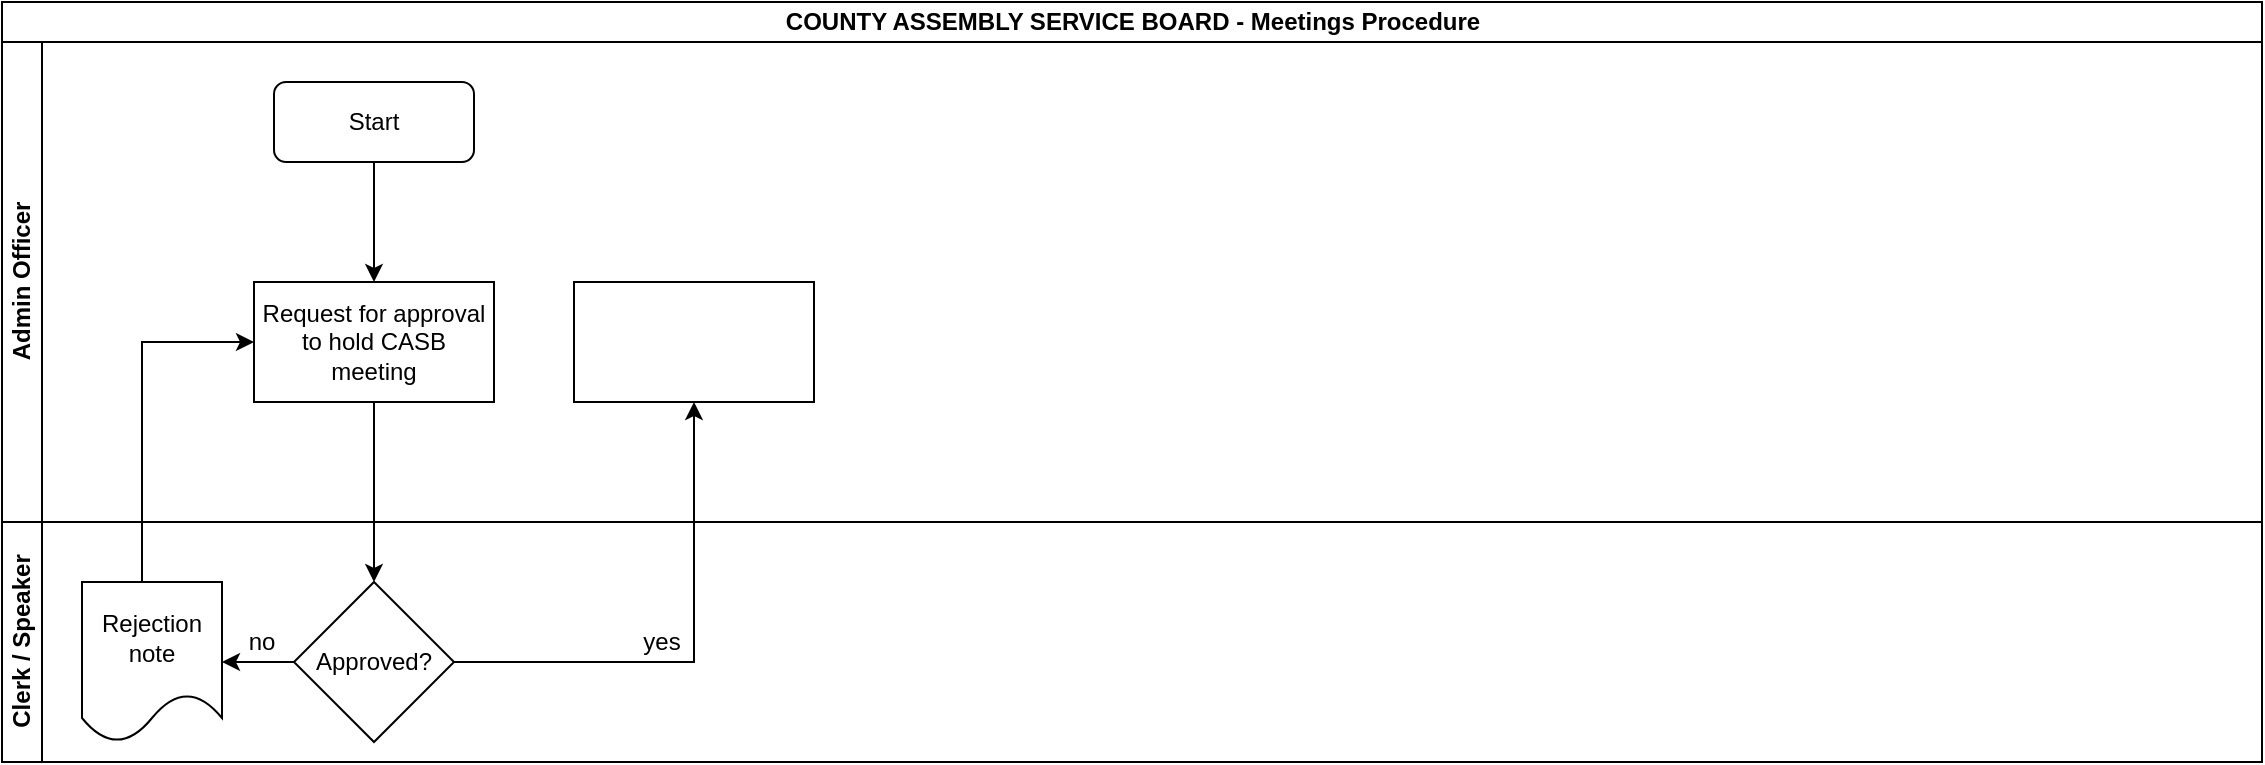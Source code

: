 <mxfile version="13.7.7" type="github">
  <diagram id="3Ur64qbI0QYr7bcEWnp0" name="Page-1">
    <mxGraphModel dx="910" dy="487" grid="1" gridSize="10" guides="1" tooltips="1" connect="1" arrows="1" fold="1" page="1" pageScale="1" pageWidth="1169" pageHeight="827" math="0" shadow="0">
      <root>
        <mxCell id="0" />
        <mxCell id="1" parent="0" />
        <mxCell id="WXaYF9KilezGvIFoZw7Z-1" value="COUNTY ASSEMBLY SERVICE BOARD - Meetings Procedure" style="swimlane;html=1;childLayout=stackLayout;resizeParent=1;resizeParentMax=0;horizontal=1;startSize=20;horizontalStack=0;" vertex="1" parent="1">
          <mxGeometry x="20" y="60" width="1130" height="380" as="geometry" />
        </mxCell>
        <mxCell id="WXaYF9KilezGvIFoZw7Z-2" value="Admin Officer" style="swimlane;html=1;startSize=20;horizontal=0;" vertex="1" parent="WXaYF9KilezGvIFoZw7Z-1">
          <mxGeometry y="20" width="1130" height="240" as="geometry" />
        </mxCell>
        <mxCell id="WXaYF9KilezGvIFoZw7Z-5" value="Start" style="rounded=1;whiteSpace=wrap;html=1;" vertex="1" parent="WXaYF9KilezGvIFoZw7Z-2">
          <mxGeometry x="136" y="20" width="100" height="40" as="geometry" />
        </mxCell>
        <mxCell id="WXaYF9KilezGvIFoZw7Z-17" value="" style="whiteSpace=wrap;html=1;rounded=0;" vertex="1" parent="WXaYF9KilezGvIFoZw7Z-2">
          <mxGeometry x="286" y="120" width="120" height="60" as="geometry" />
        </mxCell>
        <mxCell id="WXaYF9KilezGvIFoZw7Z-6" value="Request for approval to hold CASB meeting" style="rounded=0;whiteSpace=wrap;html=1;" vertex="1" parent="WXaYF9KilezGvIFoZw7Z-2">
          <mxGeometry x="126" y="120" width="120" height="60" as="geometry" />
        </mxCell>
        <mxCell id="WXaYF9KilezGvIFoZw7Z-9" value="" style="edgeStyle=orthogonalEdgeStyle;rounded=0;orthogonalLoop=1;jettySize=auto;html=1;entryX=0.5;entryY=0;entryDx=0;entryDy=0;" edge="1" parent="WXaYF9KilezGvIFoZw7Z-2" source="WXaYF9KilezGvIFoZw7Z-5" target="WXaYF9KilezGvIFoZw7Z-6">
          <mxGeometry relative="1" as="geometry">
            <mxPoint x="186" y="130" as="targetPoint" />
          </mxGeometry>
        </mxCell>
        <mxCell id="WXaYF9KilezGvIFoZw7Z-3" value="Clerk / Speaker" style="swimlane;html=1;startSize=20;horizontal=0;" vertex="1" parent="WXaYF9KilezGvIFoZw7Z-1">
          <mxGeometry y="260" width="1130" height="120" as="geometry" />
        </mxCell>
        <mxCell id="WXaYF9KilezGvIFoZw7Z-16" value="no" style="text;html=1;strokeColor=none;fillColor=none;align=center;verticalAlign=middle;whiteSpace=wrap;rounded=0;" vertex="1" parent="WXaYF9KilezGvIFoZw7Z-3">
          <mxGeometry x="110" y="50" width="40" height="20" as="geometry" />
        </mxCell>
        <mxCell id="WXaYF9KilezGvIFoZw7Z-10" value="Approved?" style="rhombus;whiteSpace=wrap;html=1;rounded=0;" vertex="1" parent="WXaYF9KilezGvIFoZw7Z-3">
          <mxGeometry x="146" y="30" width="80" height="80" as="geometry" />
        </mxCell>
        <mxCell id="WXaYF9KilezGvIFoZw7Z-19" value="yes" style="text;html=1;strokeColor=none;fillColor=none;align=center;verticalAlign=middle;whiteSpace=wrap;rounded=0;" vertex="1" parent="WXaYF9KilezGvIFoZw7Z-3">
          <mxGeometry x="310" y="50" width="40" height="20" as="geometry" />
        </mxCell>
        <mxCell id="WXaYF9KilezGvIFoZw7Z-11" value="" style="edgeStyle=orthogonalEdgeStyle;rounded=0;orthogonalLoop=1;jettySize=auto;html=1;" edge="1" parent="WXaYF9KilezGvIFoZw7Z-1" source="WXaYF9KilezGvIFoZw7Z-6" target="WXaYF9KilezGvIFoZw7Z-10">
          <mxGeometry relative="1" as="geometry" />
        </mxCell>
        <mxCell id="WXaYF9KilezGvIFoZw7Z-18" value="" style="edgeStyle=orthogonalEdgeStyle;rounded=0;orthogonalLoop=1;jettySize=auto;html=1;" edge="1" parent="WXaYF9KilezGvIFoZw7Z-1" source="WXaYF9KilezGvIFoZw7Z-10" target="WXaYF9KilezGvIFoZw7Z-17">
          <mxGeometry relative="1" as="geometry" />
        </mxCell>
        <mxCell id="WXaYF9KilezGvIFoZw7Z-15" value="" style="edgeStyle=orthogonalEdgeStyle;rounded=0;orthogonalLoop=1;jettySize=auto;html=1;entryX=0;entryY=0.5;entryDx=0;entryDy=0;" edge="1" parent="1" source="WXaYF9KilezGvIFoZw7Z-12" target="WXaYF9KilezGvIFoZw7Z-6">
          <mxGeometry relative="1" as="geometry">
            <mxPoint x="95" y="260" as="targetPoint" />
            <Array as="points">
              <mxPoint x="90" y="230" />
            </Array>
          </mxGeometry>
        </mxCell>
        <mxCell id="WXaYF9KilezGvIFoZw7Z-12" value="Rejection note" style="shape=document;whiteSpace=wrap;html=1;boundedLbl=1;rounded=0;" vertex="1" parent="1">
          <mxGeometry x="60" y="350" width="70" height="80" as="geometry" />
        </mxCell>
        <mxCell id="WXaYF9KilezGvIFoZw7Z-13" value="" style="edgeStyle=orthogonalEdgeStyle;rounded=0;orthogonalLoop=1;jettySize=auto;html=1;" edge="1" parent="1" source="WXaYF9KilezGvIFoZw7Z-10" target="WXaYF9KilezGvIFoZw7Z-12">
          <mxGeometry relative="1" as="geometry" />
        </mxCell>
      </root>
    </mxGraphModel>
  </diagram>
</mxfile>
